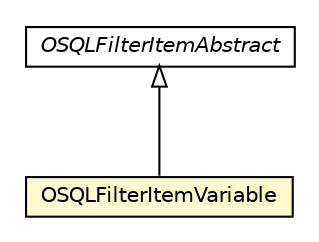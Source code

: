 #!/usr/local/bin/dot
#
# Class diagram 
# Generated by UMLGraph version R5_6-24-gf6e263 (http://www.umlgraph.org/)
#

digraph G {
	edge [fontname="Helvetica",fontsize=10,labelfontname="Helvetica",labelfontsize=10];
	node [fontname="Helvetica",fontsize=10,shape=plaintext];
	nodesep=0.25;
	ranksep=0.5;
	// com.orientechnologies.orient.core.sql.filter.OSQLFilterItemAbstract
	c5816172 [label=<<table title="com.orientechnologies.orient.core.sql.filter.OSQLFilterItemAbstract" border="0" cellborder="1" cellspacing="0" cellpadding="2" port="p" href="./OSQLFilterItemAbstract.html">
		<tr><td><table border="0" cellspacing="0" cellpadding="1">
<tr><td align="center" balign="center"><font face="Helvetica-Oblique"> OSQLFilterItemAbstract </font></td></tr>
		</table></td></tr>
		</table>>, URL="./OSQLFilterItemAbstract.html", fontname="Helvetica", fontcolor="black", fontsize=10.0];
	// com.orientechnologies.orient.core.sql.filter.OSQLFilterItemVariable
	c5816173 [label=<<table title="com.orientechnologies.orient.core.sql.filter.OSQLFilterItemVariable" border="0" cellborder="1" cellspacing="0" cellpadding="2" port="p" bgcolor="lemonChiffon" href="./OSQLFilterItemVariable.html">
		<tr><td><table border="0" cellspacing="0" cellpadding="1">
<tr><td align="center" balign="center"> OSQLFilterItemVariable </td></tr>
		</table></td></tr>
		</table>>, URL="./OSQLFilterItemVariable.html", fontname="Helvetica", fontcolor="black", fontsize=10.0];
	//com.orientechnologies.orient.core.sql.filter.OSQLFilterItemVariable extends com.orientechnologies.orient.core.sql.filter.OSQLFilterItemAbstract
	c5816172:p -> c5816173:p [dir=back,arrowtail=empty];
}

